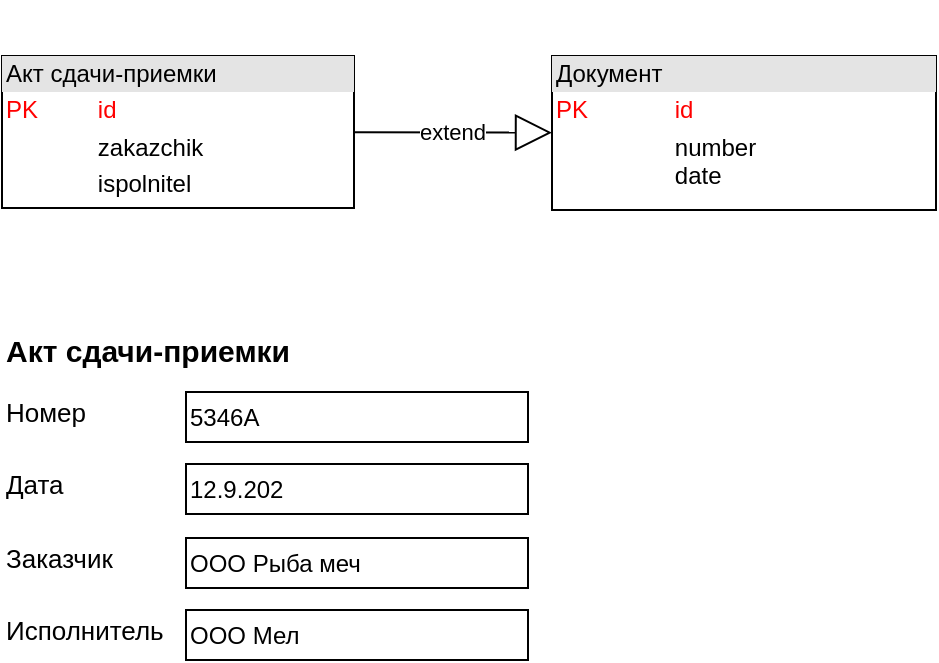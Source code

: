 <mxfile version="12.9.13" type="device"><diagram id="MLr29OPd_kPVOYE8sCOU" name="Page-1"><mxGraphModel dx="1086" dy="626" grid="0" gridSize="10" guides="1" tooltips="1" connect="1" arrows="1" fold="1" page="1" pageScale="1" pageWidth="827" pageHeight="1169" math="0" shadow="0"><root><mxCell id="0"/><mxCell id="1" parent="0"/><mxCell id="jPixSq5jTAe-hqMoIISU-1" value="&lt;div style=&quot;box-sizing: border-box ; width: 100% ; background: #e4e4e4 ; padding: 2px&quot;&gt;Акт сдачи-приемки&lt;/div&gt;&lt;table style=&quot;width: 100% ; font-size: 1em&quot; cellpadding=&quot;2&quot; cellspacing=&quot;0&quot;&gt;&lt;tbody&gt;&lt;tr&gt;&lt;td&gt;&lt;font color=&quot;#ff0000&quot;&gt;PK&lt;/font&gt;&lt;/td&gt;&lt;td&gt;&lt;font color=&quot;#ff0000&quot;&gt;id&lt;/font&gt;&lt;/td&gt;&lt;/tr&gt;&lt;tr&gt;&lt;td&gt;&lt;br&gt;&lt;/td&gt;&lt;td&gt;zakazchik&lt;/td&gt;&lt;/tr&gt;&lt;tr&gt;&lt;td&gt;&lt;br&gt;&lt;/td&gt;&lt;td&gt;ispolnitel&lt;/td&gt;&lt;/tr&gt;&lt;/tbody&gt;&lt;/table&gt;" style="verticalAlign=top;align=left;overflow=fill;html=1;" vertex="1" parent="1"><mxGeometry x="180" y="145" width="176" height="76" as="geometry"/></mxCell><mxCell id="jPixSq5jTAe-hqMoIISU-2" value="" style="resizable=0;html=1;align=left;verticalAlign=bottom;labelBackgroundColor=#ffffff;fontSize=10;" connectable="0" vertex="1" parent="1"><mxGeometry x="627" y="118" as="geometry"/></mxCell><mxCell id="jPixSq5jTAe-hqMoIISU-3" value="&lt;div style=&quot;box-sizing: border-box ; width: 100% ; background: #e4e4e4 ; padding: 2px&quot;&gt;Документ&lt;/div&gt;&lt;table style=&quot;width: 100% ; font-size: 1em&quot; cellpadding=&quot;2&quot; cellspacing=&quot;0&quot;&gt;&lt;tbody&gt;&lt;tr&gt;&lt;td&gt;&lt;font color=&quot;#ff0000&quot;&gt;PK&lt;/font&gt;&lt;/td&gt;&lt;td&gt;&lt;font color=&quot;#ff0000&quot;&gt;id&lt;/font&gt;&lt;/td&gt;&lt;/tr&gt;&lt;tr&gt;&lt;td&gt;&lt;br&gt;&lt;/td&gt;&lt;td&gt;number&lt;br&gt;date&lt;br&gt;&lt;/td&gt;&lt;/tr&gt;&lt;/tbody&gt;&lt;/table&gt;" style="verticalAlign=top;align=left;overflow=fill;html=1;" vertex="1" parent="1"><mxGeometry x="455" y="145" width="192" height="77" as="geometry"/></mxCell><mxCell id="jPixSq5jTAe-hqMoIISU-5" value="" style="resizable=0;html=1;align=left;verticalAlign=bottom;labelBackgroundColor=#ffffff;fontSize=10;" connectable="0" vertex="1" parent="1"><mxGeometry x="627" y="236" as="geometry"/></mxCell><mxCell id="jPixSq5jTAe-hqMoIISU-6" value="extend" style="endArrow=block;endSize=16;endFill=0;html=1;" edge="1" parent="1" source="jPixSq5jTAe-hqMoIISU-1" target="jPixSq5jTAe-hqMoIISU-3"><mxGeometry width="160" relative="1" as="geometry"><mxPoint x="374" y="143" as="sourcePoint"/><mxPoint x="534" y="143" as="targetPoint"/></mxGeometry></mxCell><mxCell id="jPixSq5jTAe-hqMoIISU-8" value="Акт сдачи-приемки" style="text;html=1;strokeColor=none;fillColor=none;align=left;verticalAlign=middle;whiteSpace=wrap;rounded=0;fontSize=15;fontStyle=1" vertex="1" parent="1"><mxGeometry x="180" y="282" width="243" height="20" as="geometry"/></mxCell><mxCell id="jPixSq5jTAe-hqMoIISU-9" value="5346А" style="rounded=0;whiteSpace=wrap;html=1;align=left;" vertex="1" parent="1"><mxGeometry x="272" y="313" width="171" height="25" as="geometry"/></mxCell><mxCell id="jPixSq5jTAe-hqMoIISU-12" value="Номер" style="text;html=1;strokeColor=none;fillColor=none;align=left;verticalAlign=middle;whiteSpace=wrap;rounded=0;fontSize=13;fontStyle=0" vertex="1" parent="1"><mxGeometry x="180" y="313" width="75" height="20" as="geometry"/></mxCell><mxCell id="jPixSq5jTAe-hqMoIISU-13" value="12.9.202" style="rounded=0;whiteSpace=wrap;html=1;align=left;" vertex="1" parent="1"><mxGeometry x="272" y="349" width="171" height="25" as="geometry"/></mxCell><mxCell id="jPixSq5jTAe-hqMoIISU-14" value="Дата" style="text;html=1;strokeColor=none;fillColor=none;align=left;verticalAlign=middle;whiteSpace=wrap;rounded=0;fontSize=13;fontStyle=0" vertex="1" parent="1"><mxGeometry x="180" y="349" width="75" height="20" as="geometry"/></mxCell><mxCell id="jPixSq5jTAe-hqMoIISU-16" value="ООО Рыба меч" style="rounded=0;whiteSpace=wrap;html=1;align=left;" vertex="1" parent="1"><mxGeometry x="272" y="386" width="171" height="25" as="geometry"/></mxCell><mxCell id="jPixSq5jTAe-hqMoIISU-17" value="Заказчик" style="text;html=1;strokeColor=none;fillColor=none;align=left;verticalAlign=middle;whiteSpace=wrap;rounded=0;fontSize=13;fontStyle=0" vertex="1" parent="1"><mxGeometry x="180" y="386" width="75" height="20" as="geometry"/></mxCell><mxCell id="jPixSq5jTAe-hqMoIISU-18" value="ООО Мел" style="rounded=0;whiteSpace=wrap;html=1;align=left;" vertex="1" parent="1"><mxGeometry x="272" y="422" width="171" height="25" as="geometry"/></mxCell><mxCell id="jPixSq5jTAe-hqMoIISU-19" value="Исполнитель" style="text;html=1;strokeColor=none;fillColor=none;align=left;verticalAlign=middle;whiteSpace=wrap;rounded=0;fontSize=13;fontStyle=0" vertex="1" parent="1"><mxGeometry x="180" y="422" width="75" height="20" as="geometry"/></mxCell></root></mxGraphModel></diagram></mxfile>
